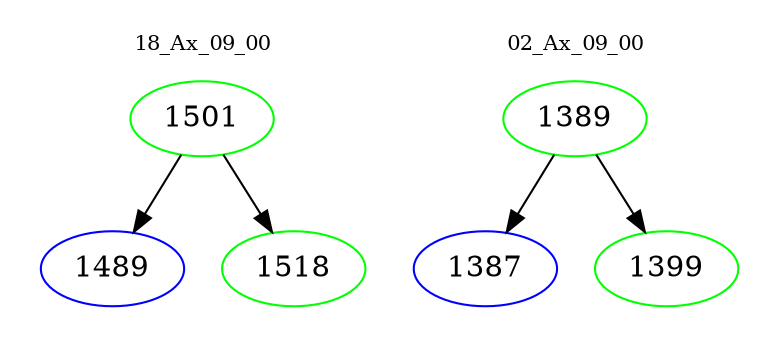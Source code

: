 digraph{
subgraph cluster_0 {
color = white
label = "18_Ax_09_00";
fontsize=10;
T0_1501 [label="1501", color="green"]
T0_1501 -> T0_1489 [color="black"]
T0_1489 [label="1489", color="blue"]
T0_1501 -> T0_1518 [color="black"]
T0_1518 [label="1518", color="green"]
}
subgraph cluster_1 {
color = white
label = "02_Ax_09_00";
fontsize=10;
T1_1389 [label="1389", color="green"]
T1_1389 -> T1_1387 [color="black"]
T1_1387 [label="1387", color="blue"]
T1_1389 -> T1_1399 [color="black"]
T1_1399 [label="1399", color="green"]
}
}
